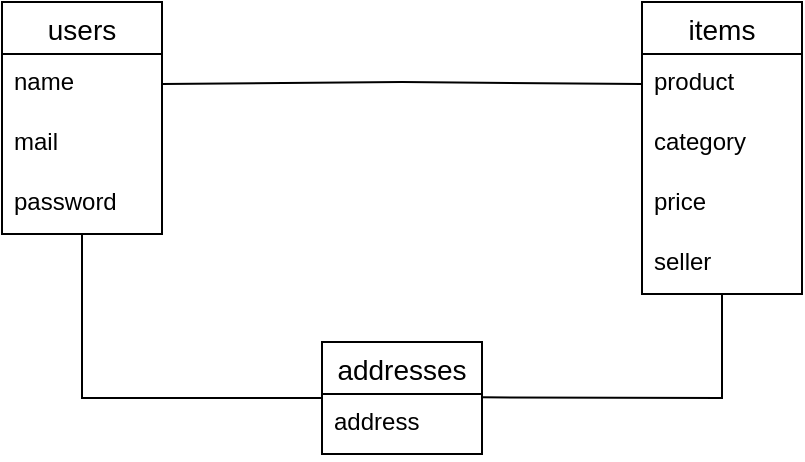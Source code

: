 <mxfile version="14.2.4" type="embed">
    <diagram id="Rqpd81gyIiWOAWo7NmHU" name="ページ1">
        <mxGraphModel dx="502" dy="410" grid="1" gridSize="10" guides="1" tooltips="1" connect="1" arrows="1" fold="1" page="1" pageScale="1" pageWidth="827" pageHeight="1169" math="0" shadow="0">
            <root>
                <mxCell id="0"/>
                <mxCell id="1" parent="0"/>
                <mxCell id="30" value="items" style="swimlane;fontStyle=0;childLayout=stackLayout;horizontal=1;startSize=26;horizontalStack=0;resizeParent=1;resizeParentMax=0;resizeLast=0;collapsible=1;marginBottom=0;align=center;fontSize=14;" vertex="1" parent="1">
                    <mxGeometry x="600" y="280" width="80" height="146" as="geometry"/>
                </mxCell>
                <mxCell id="57" value="product" style="text;strokeColor=none;fillColor=none;spacingLeft=4;spacingRight=4;overflow=hidden;rotatable=0;points=[[0,0.5],[1,0.5]];portConstraint=eastwest;fontSize=12;" vertex="1" parent="30">
                    <mxGeometry y="26" width="80" height="30" as="geometry"/>
                </mxCell>
                <mxCell id="58" value="category" style="text;strokeColor=none;fillColor=none;spacingLeft=4;spacingRight=4;overflow=hidden;rotatable=0;points=[[0,0.5],[1,0.5]];portConstraint=eastwest;fontSize=12;" vertex="1" parent="30">
                    <mxGeometry y="56" width="80" height="30" as="geometry"/>
                </mxCell>
                <mxCell id="59" value="price" style="text;strokeColor=none;fillColor=none;spacingLeft=4;spacingRight=4;overflow=hidden;rotatable=0;points=[[0,0.5],[1,0.5]];portConstraint=eastwest;fontSize=12;" vertex="1" parent="30">
                    <mxGeometry y="86" width="80" height="30" as="geometry"/>
                </mxCell>
                <mxCell id="60" value="seller" style="text;strokeColor=none;fillColor=none;spacingLeft=4;spacingRight=4;overflow=hidden;rotatable=0;points=[[0,0.5],[1,0.5]];portConstraint=eastwest;fontSize=12;" vertex="1" parent="30">
                    <mxGeometry y="116" width="80" height="30" as="geometry"/>
                </mxCell>
                <mxCell id="34" value="users" style="swimlane;fontStyle=0;childLayout=stackLayout;horizontal=1;startSize=26;horizontalStack=0;resizeParent=1;resizeParentMax=0;resizeLast=0;collapsible=1;marginBottom=0;align=center;fontSize=14;" vertex="1" parent="1">
                    <mxGeometry x="280" y="280" width="80" height="116" as="geometry"/>
                </mxCell>
                <mxCell id="35" value="name" style="text;strokeColor=none;fillColor=none;spacingLeft=4;spacingRight=4;overflow=hidden;rotatable=0;points=[[0,0.5],[1,0.5]];portConstraint=eastwest;fontSize=12;" vertex="1" parent="34">
                    <mxGeometry y="26" width="80" height="30" as="geometry"/>
                </mxCell>
                <mxCell id="66" value="mail" style="text;strokeColor=none;fillColor=none;spacingLeft=4;spacingRight=4;overflow=hidden;rotatable=0;points=[[0,0.5],[1,0.5]];portConstraint=eastwest;fontSize=12;" vertex="1" parent="34">
                    <mxGeometry y="56" width="80" height="30" as="geometry"/>
                </mxCell>
                <mxCell id="67" value="password" style="text;strokeColor=none;fillColor=none;spacingLeft=4;spacingRight=4;overflow=hidden;rotatable=0;points=[[0,0.5],[1,0.5]];portConstraint=eastwest;fontSize=12;" vertex="1" parent="34">
                    <mxGeometry y="86" width="80" height="30" as="geometry"/>
                </mxCell>
                <mxCell id="68" value="addresses" style="swimlane;fontStyle=0;childLayout=stackLayout;horizontal=1;startSize=26;horizontalStack=0;resizeParent=1;resizeParentMax=0;resizeLast=0;collapsible=1;marginBottom=0;align=center;fontSize=14;" vertex="1" parent="1">
                    <mxGeometry x="440" y="450" width="80" height="56" as="geometry"/>
                </mxCell>
                <mxCell id="69" value="address" style="text;strokeColor=none;fillColor=none;spacingLeft=4;spacingRight=4;overflow=hidden;rotatable=0;points=[[0,0.5],[1,0.5]];portConstraint=eastwest;fontSize=12;" vertex="1" parent="68">
                    <mxGeometry y="26" width="80" height="30" as="geometry"/>
                </mxCell>
                <mxCell id="73" value="" style="endArrow=none;html=1;rounded=0;exitX=1;exitY=0.5;exitDx=0;exitDy=0;entryX=0;entryY=0.5;entryDx=0;entryDy=0;" edge="1" parent="1" source="35" target="57">
                    <mxGeometry relative="1" as="geometry">
                        <mxPoint x="400" y="320" as="sourcePoint"/>
                        <mxPoint x="560" y="320" as="targetPoint"/>
                        <Array as="points">
                            <mxPoint x="480" y="320"/>
                        </Array>
                    </mxGeometry>
                </mxCell>
                <mxCell id="74" value="" style="endArrow=none;html=1;rounded=0;" edge="1" parent="1" source="67">
                    <mxGeometry relative="1" as="geometry">
                        <mxPoint x="290" y="477.66" as="sourcePoint"/>
                        <mxPoint x="440" y="478" as="targetPoint"/>
                        <Array as="points">
                            <mxPoint x="320" y="478"/>
                        </Array>
                    </mxGeometry>
                </mxCell>
                <mxCell id="75" value="" style="endArrow=none;html=1;rounded=0;" edge="1" parent="1" target="60">
                    <mxGeometry relative="1" as="geometry">
                        <mxPoint x="520" y="477.66" as="sourcePoint"/>
                        <mxPoint x="640" y="430" as="targetPoint"/>
                        <Array as="points">
                            <mxPoint x="640" y="478"/>
                        </Array>
                    </mxGeometry>
                </mxCell>
            </root>
        </mxGraphModel>
    </diagram>
</mxfile>